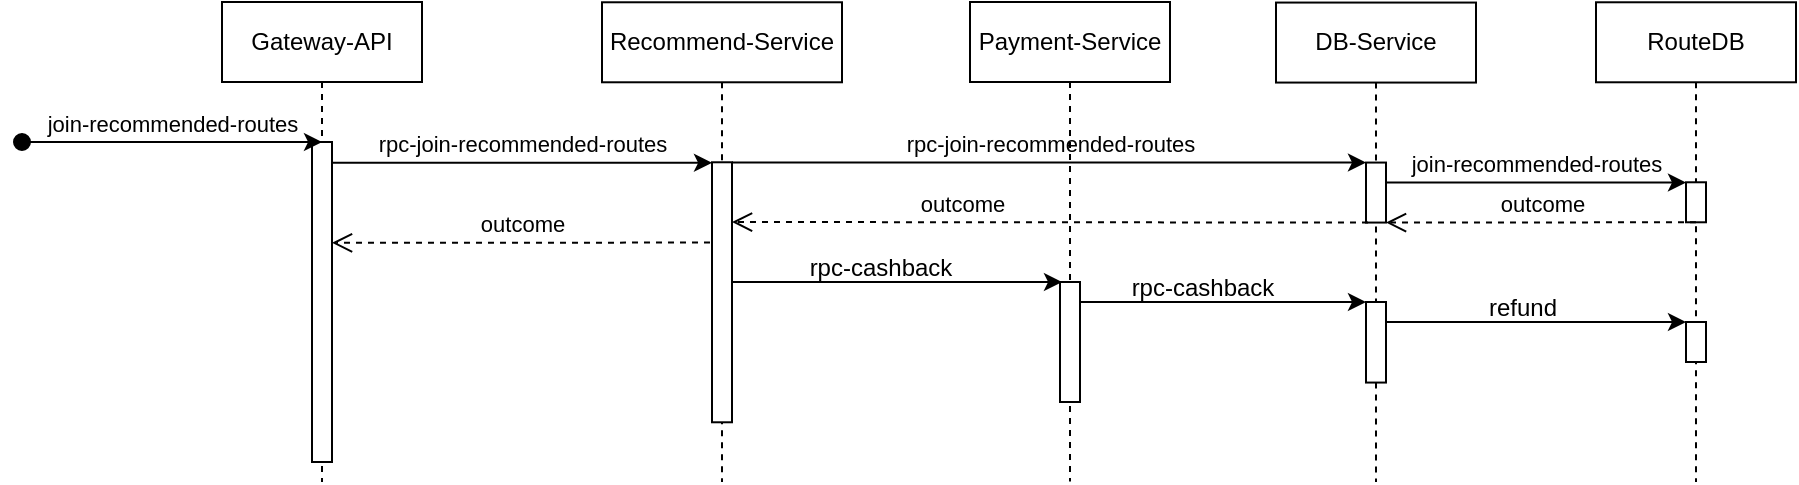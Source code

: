 <mxfile version="21.6.1" type="device">
  <diagram name="Pagina-1" id="52ra9UWAWruemxi64auv">
    <mxGraphModel dx="1767" dy="702" grid="1" gridSize="10" guides="1" tooltips="1" connect="1" arrows="1" fold="1" page="1" pageScale="1" pageWidth="827" pageHeight="1169" math="0" shadow="0">
      <root>
        <mxCell id="0" />
        <mxCell id="1" parent="0" />
        <mxCell id="G_CDONjwzeNANSf7s8x9-1" value="Gateway-API" style="shape=umlLifeline;perimeter=lifelinePerimeter;whiteSpace=wrap;html=1;container=0;dropTarget=0;collapsible=0;recursiveResize=0;outlineConnect=0;portConstraint=eastwest;newEdgeStyle={&quot;edgeStyle&quot;:&quot;elbowEdgeStyle&quot;,&quot;elbow&quot;:&quot;vertical&quot;,&quot;curved&quot;:0,&quot;rounded&quot;:0};" parent="1" vertex="1">
          <mxGeometry x="40" y="40" width="100" height="240" as="geometry" />
        </mxCell>
        <mxCell id="G_CDONjwzeNANSf7s8x9-2" value="" style="html=1;points=[];perimeter=orthogonalPerimeter;outlineConnect=0;targetShapes=umlLifeline;portConstraint=eastwest;newEdgeStyle={&quot;edgeStyle&quot;:&quot;elbowEdgeStyle&quot;,&quot;elbow&quot;:&quot;vertical&quot;,&quot;curved&quot;:0,&quot;rounded&quot;:0};" parent="G_CDONjwzeNANSf7s8x9-1" vertex="1">
          <mxGeometry x="45" y="70" width="10" height="160" as="geometry" />
        </mxCell>
        <mxCell id="G_CDONjwzeNANSf7s8x9-3" value="join-recommended-routes" style="html=1;verticalAlign=bottom;startArrow=oval;endArrow=classic;startSize=8;edgeStyle=elbowEdgeStyle;elbow=vertical;curved=0;rounded=0;endFill=1;" parent="G_CDONjwzeNANSf7s8x9-1" edge="1">
          <mxGeometry relative="1" as="geometry">
            <mxPoint x="-100" y="70" as="sourcePoint" />
            <mxPoint x="50" y="70" as="targetPoint" />
          </mxGeometry>
        </mxCell>
        <mxCell id="G_CDONjwzeNANSf7s8x9-4" value="DB-Service" style="shape=umlLifeline;perimeter=lifelinePerimeter;whiteSpace=wrap;html=1;container=0;dropTarget=0;collapsible=0;recursiveResize=0;outlineConnect=0;portConstraint=eastwest;newEdgeStyle={&quot;edgeStyle&quot;:&quot;elbowEdgeStyle&quot;,&quot;elbow&quot;:&quot;vertical&quot;,&quot;curved&quot;:0,&quot;rounded&quot;:0};" parent="1" vertex="1">
          <mxGeometry x="567" y="40.28" width="100" height="239.72" as="geometry" />
        </mxCell>
        <mxCell id="G_CDONjwzeNANSf7s8x9-5" value="" style="html=1;points=[];perimeter=orthogonalPerimeter;outlineConnect=0;targetShapes=umlLifeline;portConstraint=eastwest;newEdgeStyle={&quot;edgeStyle&quot;:&quot;elbowEdgeStyle&quot;,&quot;elbow&quot;:&quot;vertical&quot;,&quot;curved&quot;:0,&quot;rounded&quot;:0};" parent="G_CDONjwzeNANSf7s8x9-4" vertex="1">
          <mxGeometry x="45" y="80" width="10" height="30" as="geometry" />
        </mxCell>
        <mxCell id="G_CDONjwzeNANSf7s8x9-24" value="" style="html=1;points=[];perimeter=orthogonalPerimeter;outlineConnect=0;targetShapes=umlLifeline;portConstraint=eastwest;newEdgeStyle={&quot;edgeStyle&quot;:&quot;elbowEdgeStyle&quot;,&quot;elbow&quot;:&quot;vertical&quot;,&quot;curved&quot;:0,&quot;rounded&quot;:0};" parent="G_CDONjwzeNANSf7s8x9-4" vertex="1">
          <mxGeometry x="45" y="149.72" width="10" height="40.28" as="geometry" />
        </mxCell>
        <mxCell id="G_CDONjwzeNANSf7s8x9-6" value="rpc-join-recommended-routes" style="html=1;verticalAlign=bottom;endArrow=classic;edgeStyle=elbowEdgeStyle;elbow=vertical;curved=0;rounded=0;endFill=1;" parent="1" source="G_CDONjwzeNANSf7s8x9-14" target="G_CDONjwzeNANSf7s8x9-5" edge="1">
          <mxGeometry x="0.002" relative="1" as="geometry">
            <mxPoint x="235" y="130.28" as="sourcePoint" />
            <Array as="points">
              <mxPoint x="340" y="120.28" />
            </Array>
            <mxPoint as="offset" />
          </mxGeometry>
        </mxCell>
        <mxCell id="G_CDONjwzeNANSf7s8x9-7" value="outcome" style="html=1;verticalAlign=bottom;endArrow=open;dashed=1;endSize=8;edgeStyle=elbowEdgeStyle;elbow=vertical;curved=0;rounded=0;" parent="1" target="G_CDONjwzeNANSf7s8x9-14" edge="1">
          <mxGeometry x="0.277" relative="1" as="geometry">
            <mxPoint x="300" y="150.42" as="targetPoint" />
            <Array as="points">
              <mxPoint x="610" y="150" />
            </Array>
            <mxPoint x="613" y="150.28" as="sourcePoint" />
            <mxPoint as="offset" />
          </mxGeometry>
        </mxCell>
        <mxCell id="G_CDONjwzeNANSf7s8x9-8" value="RouteDB" style="shape=umlLifeline;perimeter=lifelinePerimeter;whiteSpace=wrap;html=1;container=0;dropTarget=0;collapsible=0;recursiveResize=0;outlineConnect=0;portConstraint=eastwest;newEdgeStyle={&quot;edgeStyle&quot;:&quot;elbowEdgeStyle&quot;,&quot;elbow&quot;:&quot;vertical&quot;,&quot;curved&quot;:0,&quot;rounded&quot;:0};" parent="1" vertex="1">
          <mxGeometry x="727" y="40.14" width="100" height="239.86" as="geometry" />
        </mxCell>
        <mxCell id="G_CDONjwzeNANSf7s8x9-9" value="" style="html=1;points=[];perimeter=orthogonalPerimeter;outlineConnect=0;targetShapes=umlLifeline;portConstraint=eastwest;newEdgeStyle={&quot;edgeStyle&quot;:&quot;elbowEdgeStyle&quot;,&quot;elbow&quot;:&quot;vertical&quot;,&quot;curved&quot;:0,&quot;rounded&quot;:0};" parent="G_CDONjwzeNANSf7s8x9-8" vertex="1">
          <mxGeometry x="45" y="90" width="10" height="20" as="geometry" />
        </mxCell>
        <mxCell id="G_CDONjwzeNANSf7s8x9-25" value="" style="html=1;points=[];perimeter=orthogonalPerimeter;outlineConnect=0;targetShapes=umlLifeline;portConstraint=eastwest;newEdgeStyle={&quot;edgeStyle&quot;:&quot;elbowEdgeStyle&quot;,&quot;elbow&quot;:&quot;vertical&quot;,&quot;curved&quot;:0,&quot;rounded&quot;:0};" parent="G_CDONjwzeNANSf7s8x9-8" vertex="1">
          <mxGeometry x="45" y="159.86" width="10" height="20" as="geometry" />
        </mxCell>
        <mxCell id="G_CDONjwzeNANSf7s8x9-10" value="join-recommended-routes" style="edgeLabel;html=1;align=center;verticalAlign=middle;resizable=0;points=[];" parent="1" vertex="1" connectable="0">
          <mxGeometry x="696.997" y="120.277" as="geometry" />
        </mxCell>
        <mxCell id="G_CDONjwzeNANSf7s8x9-11" value="" style="edgeStyle=elbowEdgeStyle;rounded=0;orthogonalLoop=1;jettySize=auto;html=1;elbow=vertical;curved=0;" parent="1" source="G_CDONjwzeNANSf7s8x9-5" target="G_CDONjwzeNANSf7s8x9-9" edge="1">
          <mxGeometry relative="1" as="geometry">
            <mxPoint x="627" y="130.28" as="sourcePoint" />
            <mxPoint x="757" y="130.28" as="targetPoint" />
            <Array as="points">
              <mxPoint x="627" y="130.28" />
            </Array>
          </mxGeometry>
        </mxCell>
        <mxCell id="G_CDONjwzeNANSf7s8x9-12" value="outcome" style="html=1;verticalAlign=bottom;endArrow=open;dashed=1;endSize=8;edgeStyle=elbowEdgeStyle;elbow=vertical;curved=0;rounded=0;" parent="1" source="G_CDONjwzeNANSf7s8x9-9" target="G_CDONjwzeNANSf7s8x9-5" edge="1">
          <mxGeometry x="-0.004" relative="1" as="geometry">
            <mxPoint x="627" y="150.28" as="targetPoint" />
            <Array as="points">
              <mxPoint x="722" y="150.28" />
            </Array>
            <mxPoint x="757" y="150.28" as="sourcePoint" />
            <mxPoint as="offset" />
          </mxGeometry>
        </mxCell>
        <mxCell id="G_CDONjwzeNANSf7s8x9-13" value="Recommend-Service" style="shape=umlLifeline;perimeter=lifelinePerimeter;whiteSpace=wrap;html=1;container=0;dropTarget=0;collapsible=0;recursiveResize=0;outlineConnect=0;portConstraint=eastwest;newEdgeStyle={&quot;edgeStyle&quot;:&quot;elbowEdgeStyle&quot;,&quot;elbow&quot;:&quot;vertical&quot;,&quot;curved&quot;:0,&quot;rounded&quot;:0};" parent="1" vertex="1">
          <mxGeometry x="230" y="40.14" width="120" height="239.86" as="geometry" />
        </mxCell>
        <mxCell id="G_CDONjwzeNANSf7s8x9-14" value="" style="html=1;points=[];perimeter=orthogonalPerimeter;outlineConnect=0;targetShapes=umlLifeline;portConstraint=eastwest;newEdgeStyle={&quot;edgeStyle&quot;:&quot;elbowEdgeStyle&quot;,&quot;elbow&quot;:&quot;vertical&quot;,&quot;curved&quot;:0,&quot;rounded&quot;:0};" parent="G_CDONjwzeNANSf7s8x9-13" vertex="1">
          <mxGeometry x="55" y="80" width="10" height="130" as="geometry" />
        </mxCell>
        <mxCell id="G_CDONjwzeNANSf7s8x9-15" value="outcome" style="html=1;verticalAlign=bottom;endArrow=open;dashed=1;endSize=8;edgeStyle=elbowEdgeStyle;elbow=vertical;curved=0;rounded=0;" parent="1" target="G_CDONjwzeNANSf7s8x9-2" edge="1">
          <mxGeometry relative="1" as="geometry">
            <mxPoint x="100" y="160" as="targetPoint" />
            <Array as="points">
              <mxPoint x="45" y="160.42" />
            </Array>
            <mxPoint x="284" y="160.28" as="sourcePoint" />
          </mxGeometry>
        </mxCell>
        <mxCell id="G_CDONjwzeNANSf7s8x9-16" value="rpc-join-recommended-routes" style="html=1;verticalAlign=bottom;endArrow=classic;edgeStyle=elbowEdgeStyle;elbow=vertical;curved=0;rounded=0;endFill=1;" parent="1" source="G_CDONjwzeNANSf7s8x9-2" target="G_CDONjwzeNANSf7s8x9-14" edge="1">
          <mxGeometry relative="1" as="geometry">
            <mxPoint x="110" y="120.14" as="sourcePoint" />
            <Array as="points">
              <mxPoint x="155" y="120.42" />
            </Array>
            <mxPoint x="280" y="120.14" as="targetPoint" />
          </mxGeometry>
        </mxCell>
        <mxCell id="G_CDONjwzeNANSf7s8x9-19" value="Payment-Service" style="shape=umlLifeline;perimeter=lifelinePerimeter;whiteSpace=wrap;html=1;container=0;dropTarget=0;collapsible=0;recursiveResize=0;outlineConnect=0;portConstraint=eastwest;newEdgeStyle={&quot;edgeStyle&quot;:&quot;elbowEdgeStyle&quot;,&quot;elbow&quot;:&quot;vertical&quot;,&quot;curved&quot;:0,&quot;rounded&quot;:0};" parent="1" vertex="1">
          <mxGeometry x="414" y="40" width="100" height="239.72" as="geometry" />
        </mxCell>
        <mxCell id="G_CDONjwzeNANSf7s8x9-20" value="" style="html=1;points=[];perimeter=orthogonalPerimeter;outlineConnect=0;targetShapes=umlLifeline;portConstraint=eastwest;newEdgeStyle={&quot;edgeStyle&quot;:&quot;elbowEdgeStyle&quot;,&quot;elbow&quot;:&quot;vertical&quot;,&quot;curved&quot;:0,&quot;rounded&quot;:0};" parent="G_CDONjwzeNANSf7s8x9-19" vertex="1">
          <mxGeometry x="45" y="140" width="10" height="60" as="geometry" />
        </mxCell>
        <mxCell id="G_CDONjwzeNANSf7s8x9-21" style="edgeStyle=elbowEdgeStyle;rounded=0;orthogonalLoop=1;jettySize=auto;html=1;elbow=vertical;curved=0;" parent="1" edge="1">
          <mxGeometry relative="1" as="geometry">
            <mxPoint x="295" y="179.996" as="sourcePoint" />
            <mxPoint x="460" y="180" as="targetPoint" />
          </mxGeometry>
        </mxCell>
        <mxCell id="G_CDONjwzeNANSf7s8x9-23" value="rpc-cashback" style="text;html=1;align=center;verticalAlign=middle;resizable=0;points=[];autosize=1;strokeColor=none;fillColor=none;" parent="1" vertex="1">
          <mxGeometry x="324" y="158" width="90" height="30" as="geometry" />
        </mxCell>
        <mxCell id="G_CDONjwzeNANSf7s8x9-26" style="edgeStyle=elbowEdgeStyle;rounded=0;orthogonalLoop=1;jettySize=auto;html=1;elbow=vertical;curved=0;" parent="1" target="G_CDONjwzeNANSf7s8x9-24" edge="1">
          <mxGeometry relative="1" as="geometry">
            <mxPoint x="469" y="189.998" as="sourcePoint" />
            <mxPoint x="610" y="190" as="targetPoint" />
          </mxGeometry>
        </mxCell>
        <mxCell id="G_CDONjwzeNANSf7s8x9-27" style="edgeStyle=elbowEdgeStyle;rounded=0;orthogonalLoop=1;jettySize=auto;html=1;elbow=vertical;curved=0;" parent="1" target="G_CDONjwzeNANSf7s8x9-25" edge="1">
          <mxGeometry relative="1" as="geometry">
            <mxPoint x="622" y="200" as="sourcePoint" />
            <mxPoint x="776.5" y="200" as="targetPoint" />
          </mxGeometry>
        </mxCell>
        <mxCell id="G_CDONjwzeNANSf7s8x9-28" value="refund" style="text;html=1;align=center;verticalAlign=middle;resizable=0;points=[];autosize=1;strokeColor=none;fillColor=none;" parent="1" vertex="1">
          <mxGeometry x="660" y="178" width="60" height="30" as="geometry" />
        </mxCell>
        <mxCell id="G_CDONjwzeNANSf7s8x9-29" value="rpc-cashback" style="text;html=1;align=center;verticalAlign=middle;resizable=0;points=[];autosize=1;strokeColor=none;fillColor=none;" parent="1" vertex="1">
          <mxGeometry x="485" y="168" width="90" height="30" as="geometry" />
        </mxCell>
      </root>
    </mxGraphModel>
  </diagram>
</mxfile>
